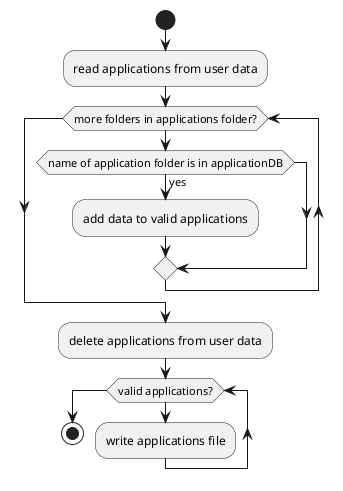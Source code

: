 @startuml import applications
start
:read applications from user data;

while (more folders in applications folder?)
  if (name of application folder is in applicationDB) then (yes)
    :add data to valid applications;
  endif
endwhile

:delete applications from user data;
while (valid applications?)
  :write applications file;
endwhile
stop
@enduml